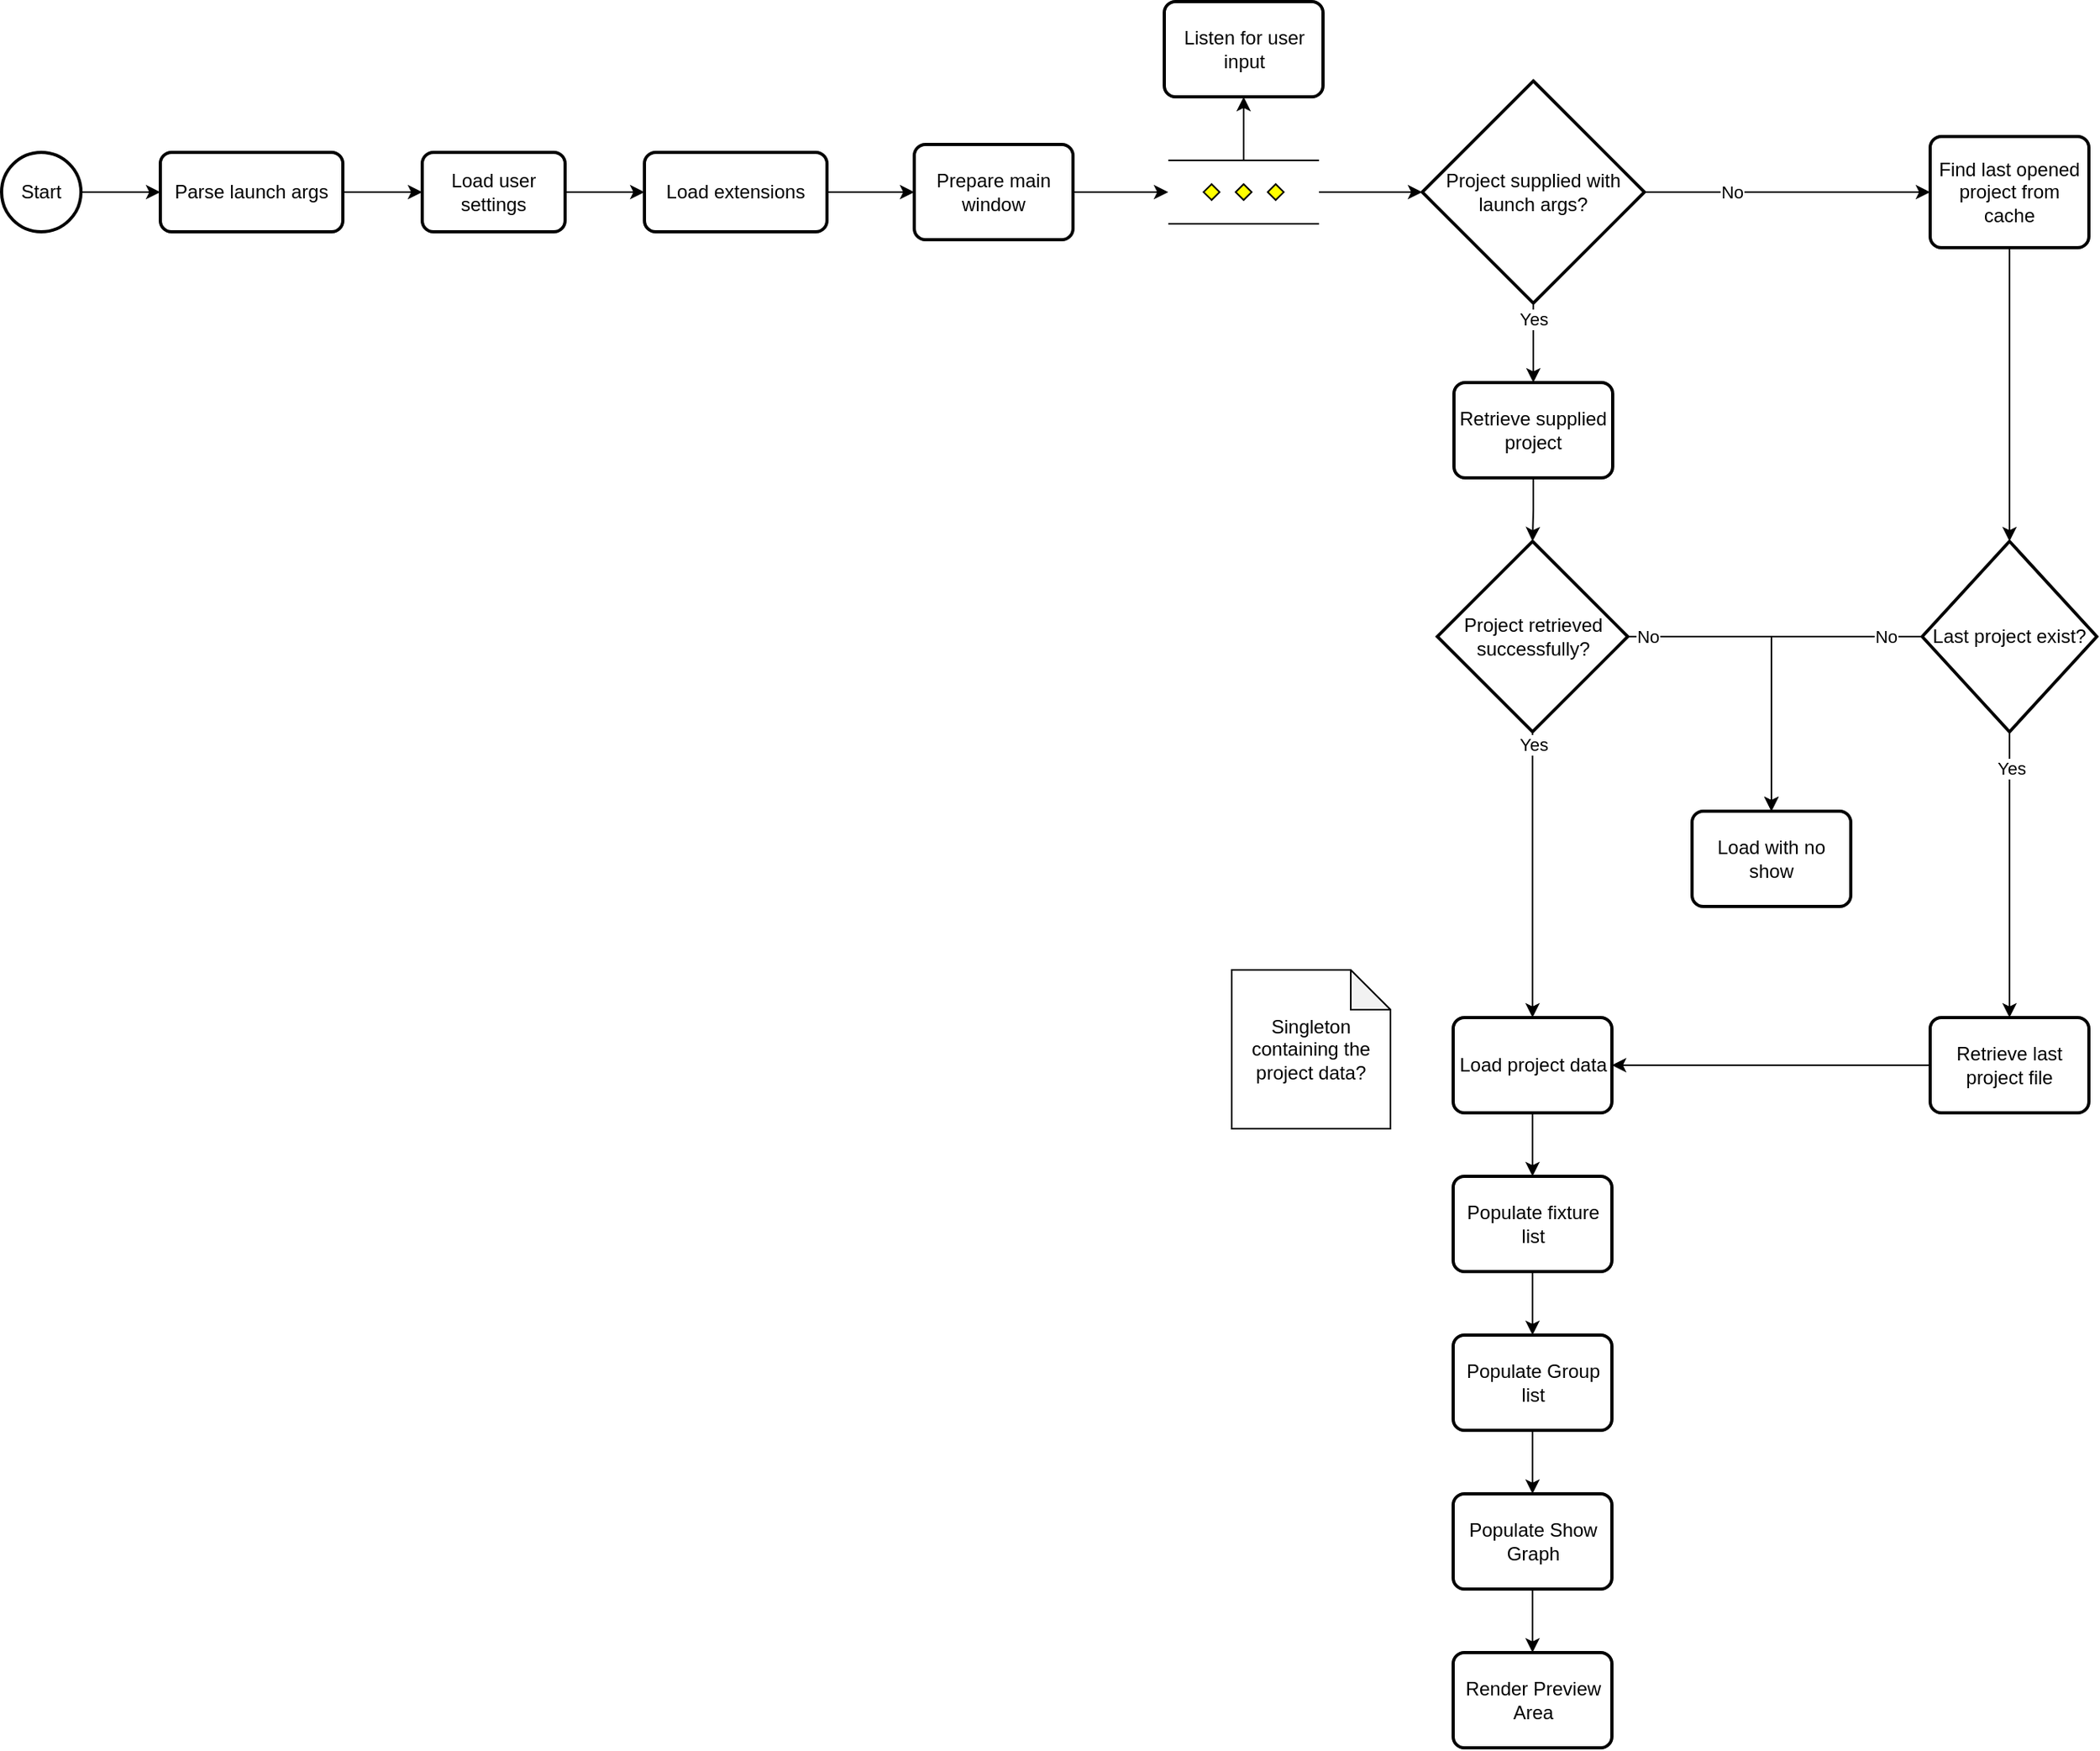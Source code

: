 <mxfile version="13.10.0" type="embed">
    <diagram id="56trYh63FOTih64Jpepy" name="Page-1">
        <mxGraphModel dx="1913" dy="790" grid="1" gridSize="10" guides="1" tooltips="1" connect="1" arrows="1" fold="1" page="1" pageScale="1" pageWidth="850" pageHeight="1100" math="0" shadow="0">
            <root>
                <mxCell id="0"/>
                <mxCell id="1" parent="0"/>
                <mxCell id="4" style="edgeStyle=orthogonalEdgeStyle;rounded=0;orthogonalLoop=1;jettySize=auto;html=1;" parent="1" source="2" target="3" edge="1">
                    <mxGeometry relative="1" as="geometry">
                        <mxPoint x="-195" y="400" as="sourcePoint"/>
                        <mxPoint x="215" y="80" as="targetPoint"/>
                    </mxGeometry>
                </mxCell>
                <mxCell id="2" value="Start" style="strokeWidth=2;html=1;shape=mxgraph.flowchart.start_2;whiteSpace=wrap;" parent="1" vertex="1">
                    <mxGeometry x="-215" y="305" width="50" height="50" as="geometry"/>
                </mxCell>
                <mxCell id="6" style="edgeStyle=orthogonalEdgeStyle;rounded=0;orthogonalLoop=1;jettySize=auto;html=1;" parent="1" source="3" target="53" edge="1">
                    <mxGeometry relative="1" as="geometry">
                        <mxPoint x="310" y="420" as="sourcePoint"/>
                        <mxPoint x="570" y="200" as="targetPoint"/>
                    </mxGeometry>
                </mxCell>
                <mxCell id="3" value="Parse launch args" style="rounded=1;whiteSpace=wrap;html=1;absoluteArcSize=1;arcSize=14;strokeWidth=2;" parent="1" vertex="1">
                    <mxGeometry x="-115" y="305" width="115" height="50" as="geometry"/>
                </mxCell>
                <mxCell id="8" style="edgeStyle=orthogonalEdgeStyle;rounded=0;orthogonalLoop=1;jettySize=auto;html=1;" parent="1" source="5" target="7" edge="1">
                    <mxGeometry relative="1" as="geometry">
                        <mxPoint x="844.5" y="250" as="sourcePoint"/>
                        <mxPoint x="884.5" y="250" as="targetPoint"/>
                    </mxGeometry>
                </mxCell>
                <mxCell id="11" value="No" style="edgeLabel;html=1;align=center;verticalAlign=middle;resizable=0;points=[];" parent="8" vertex="1" connectable="0">
                    <mxGeometry x="-0.213" y="1" relative="1" as="geometry">
                        <mxPoint x="-16.64" y="1" as="offset"/>
                    </mxGeometry>
                </mxCell>
                <mxCell id="20" style="edgeStyle=orthogonalEdgeStyle;rounded=0;orthogonalLoop=1;jettySize=auto;html=1;" parent="1" source="5" target="19" edge="1">
                    <mxGeometry relative="1" as="geometry">
                        <mxPoint x="824.5" y="400" as="sourcePoint"/>
                        <mxPoint x="834.5" y="410" as="targetPoint"/>
                    </mxGeometry>
                </mxCell>
                <mxCell id="27" value="Yes" style="edgeLabel;html=1;align=center;verticalAlign=middle;resizable=0;points=[];" parent="20" vertex="1" connectable="0">
                    <mxGeometry x="-0.753" relative="1" as="geometry">
                        <mxPoint y="3.71" as="offset"/>
                    </mxGeometry>
                </mxCell>
                <mxCell id="5" value="Project supplied with launch args?" style="strokeWidth=2;html=1;shape=mxgraph.flowchart.decision;whiteSpace=wrap;" parent="1" vertex="1">
                    <mxGeometry x="680" y="260" width="140" height="140" as="geometry"/>
                </mxCell>
                <mxCell id="10" style="edgeStyle=orthogonalEdgeStyle;rounded=0;orthogonalLoop=1;jettySize=auto;html=1;" parent="1" source="7" target="9" edge="1">
                    <mxGeometry relative="1" as="geometry">
                        <mxPoint x="1079.5" y="270" as="sourcePoint"/>
                        <mxPoint x="999.5" y="500" as="targetPoint"/>
                    </mxGeometry>
                </mxCell>
                <mxCell id="7" value="Find last opened project from cache" style="rounded=1;whiteSpace=wrap;html=1;absoluteArcSize=1;arcSize=14;strokeWidth=2;" parent="1" vertex="1">
                    <mxGeometry x="1000" y="295" width="100" height="70" as="geometry"/>
                </mxCell>
                <mxCell id="13" style="edgeStyle=orthogonalEdgeStyle;rounded=0;orthogonalLoop=1;jettySize=auto;html=1;" parent="1" source="9" target="12" edge="1">
                    <mxGeometry relative="1" as="geometry">
                        <mxPoint x="970" y="560" as="sourcePoint"/>
                        <mxPoint x="910" y="550" as="targetPoint"/>
                    </mxGeometry>
                </mxCell>
                <mxCell id="25" value="No" style="edgeLabel;html=1;align=center;verticalAlign=middle;resizable=0;points=[];" parent="13" vertex="1" connectable="0">
                    <mxGeometry x="-0.778" relative="1" as="geometry">
                        <mxPoint as="offset"/>
                    </mxGeometry>
                </mxCell>
                <mxCell id="15" style="edgeStyle=orthogonalEdgeStyle;rounded=0;orthogonalLoop=1;jettySize=auto;html=1;" parent="1" source="9" target="14" edge="1">
                    <mxGeometry relative="1" as="geometry">
                        <mxPoint x="1165" y="540" as="sourcePoint"/>
                        <mxPoint x="1215" y="600" as="targetPoint"/>
                    </mxGeometry>
                </mxCell>
                <mxCell id="26" value="Yes" style="edgeLabel;html=1;align=center;verticalAlign=middle;resizable=0;points=[];" parent="15" vertex="1" connectable="0">
                    <mxGeometry x="-0.75" y="1" relative="1" as="geometry">
                        <mxPoint as="offset"/>
                    </mxGeometry>
                </mxCell>
                <mxCell id="9" value="Last project exist?" style="strokeWidth=2;html=1;shape=mxgraph.flowchart.decision;whiteSpace=wrap;" parent="1" vertex="1">
                    <mxGeometry x="995" y="550" width="110" height="120" as="geometry"/>
                </mxCell>
                <mxCell id="12" value="Load with no show" style="rounded=1;whiteSpace=wrap;html=1;absoluteArcSize=1;arcSize=14;strokeWidth=2;" parent="1" vertex="1">
                    <mxGeometry x="850" y="720" width="100" height="60" as="geometry"/>
                </mxCell>
                <mxCell id="18" style="edgeStyle=orthogonalEdgeStyle;rounded=0;orthogonalLoop=1;jettySize=auto;html=1;" parent="1" source="14" target="16" edge="1">
                    <mxGeometry relative="1" as="geometry">
                        <mxPoint x="1230" y="840" as="sourcePoint"/>
                        <mxPoint x="1060" y="870" as="targetPoint"/>
                    </mxGeometry>
                </mxCell>
                <mxCell id="14" value="Retrieve last project file" style="rounded=1;whiteSpace=wrap;html=1;absoluteArcSize=1;arcSize=14;strokeWidth=2;" parent="1" vertex="1">
                    <mxGeometry x="1000" y="850" width="100" height="60" as="geometry"/>
                </mxCell>
                <mxCell id="32" style="edgeStyle=orthogonalEdgeStyle;rounded=0;orthogonalLoop=1;jettySize=auto;html=1;" parent="1" source="16" target="31" edge="1">
                    <mxGeometry relative="1" as="geometry"/>
                </mxCell>
                <mxCell id="16" value="Load project data" style="rounded=1;whiteSpace=wrap;html=1;absoluteArcSize=1;arcSize=14;strokeWidth=2;" parent="1" vertex="1">
                    <mxGeometry x="699.5" y="850" width="100" height="60" as="geometry"/>
                </mxCell>
                <mxCell id="22" style="edgeStyle=orthogonalEdgeStyle;rounded=0;orthogonalLoop=1;jettySize=auto;html=1;" parent="1" source="19" target="21" edge="1">
                    <mxGeometry relative="1" as="geometry">
                        <mxPoint x="874.5" y="520" as="sourcePoint"/>
                        <mxPoint x="824.5" y="550" as="targetPoint"/>
                    </mxGeometry>
                </mxCell>
                <mxCell id="19" value="Retrieve supplied project" style="rounded=1;whiteSpace=wrap;html=1;absoluteArcSize=1;arcSize=14;strokeWidth=2;" parent="1" vertex="1">
                    <mxGeometry x="700" y="450" width="100" height="60" as="geometry"/>
                </mxCell>
                <mxCell id="23" style="edgeStyle=orthogonalEdgeStyle;rounded=0;orthogonalLoop=1;jettySize=auto;html=1;" parent="1" source="21" target="12" edge="1">
                    <mxGeometry relative="1" as="geometry">
                        <mxPoint x="800" y="560" as="sourcePoint"/>
                        <mxPoint x="880" y="570" as="targetPoint"/>
                    </mxGeometry>
                </mxCell>
                <mxCell id="24" value="No" style="edgeLabel;html=1;align=center;verticalAlign=middle;resizable=0;points=[];" parent="23" vertex="1" connectable="0">
                    <mxGeometry x="-0.878" relative="1" as="geometry">
                        <mxPoint as="offset"/>
                    </mxGeometry>
                </mxCell>
                <mxCell id="28" style="edgeStyle=orthogonalEdgeStyle;rounded=0;orthogonalLoop=1;jettySize=auto;html=1;" parent="1" source="21" target="16" edge="1">
                    <mxGeometry relative="1" as="geometry">
                        <mxPoint x="670" y="730" as="sourcePoint"/>
                        <mxPoint x="680" y="800" as="targetPoint"/>
                    </mxGeometry>
                </mxCell>
                <mxCell id="29" value="Yes" style="edgeLabel;html=1;align=center;verticalAlign=middle;resizable=0;points=[];" parent="28" vertex="1" connectable="0">
                    <mxGeometry x="-0.914" relative="1" as="geometry">
                        <mxPoint as="offset"/>
                    </mxGeometry>
                </mxCell>
                <mxCell id="21" value="Project retrieved successfully?" style="strokeWidth=2;html=1;shape=mxgraph.flowchart.decision;whiteSpace=wrap;" parent="1" vertex="1">
                    <mxGeometry x="689.5" y="550" width="120" height="120" as="geometry"/>
                </mxCell>
                <mxCell id="34" style="edgeStyle=orthogonalEdgeStyle;rounded=0;orthogonalLoop=1;jettySize=auto;html=1;" parent="1" source="31" target="33" edge="1">
                    <mxGeometry relative="1" as="geometry"/>
                </mxCell>
                <mxCell id="31" value="Populate fixture list" style="rounded=1;whiteSpace=wrap;html=1;absoluteArcSize=1;arcSize=14;strokeWidth=2;" parent="1" vertex="1">
                    <mxGeometry x="699.5" y="950" width="100" height="60" as="geometry"/>
                </mxCell>
                <mxCell id="37" style="edgeStyle=orthogonalEdgeStyle;rounded=0;orthogonalLoop=1;jettySize=auto;html=1;" parent="1" source="33" target="36" edge="1">
                    <mxGeometry relative="1" as="geometry"/>
                </mxCell>
                <mxCell id="33" value="Populate Group list" style="rounded=1;whiteSpace=wrap;html=1;absoluteArcSize=1;arcSize=14;strokeWidth=2;" parent="1" vertex="1">
                    <mxGeometry x="699.5" y="1050" width="100" height="60" as="geometry"/>
                </mxCell>
                <mxCell id="35" style="edgeStyle=orthogonalEdgeStyle;rounded=0;orthogonalLoop=1;jettySize=auto;html=1;exitX=0.5;exitY=1;exitDx=0;exitDy=0;" parent="1" source="33" target="33" edge="1">
                    <mxGeometry relative="1" as="geometry"/>
                </mxCell>
                <mxCell id="50" style="edgeStyle=orthogonalEdgeStyle;rounded=0;orthogonalLoop=1;jettySize=auto;html=1;" parent="1" source="36" target="42" edge="1">
                    <mxGeometry relative="1" as="geometry"/>
                </mxCell>
                <mxCell id="36" value="Populate Show Graph" style="rounded=1;whiteSpace=wrap;html=1;absoluteArcSize=1;arcSize=14;strokeWidth=2;" parent="1" vertex="1">
                    <mxGeometry x="699.5" y="1150" width="100" height="60" as="geometry"/>
                </mxCell>
                <mxCell id="51" style="edgeStyle=orthogonalEdgeStyle;rounded=0;orthogonalLoop=1;jettySize=auto;html=1;" parent="1" source="40" target="44" edge="1">
                    <mxGeometry relative="1" as="geometry"/>
                </mxCell>
                <mxCell id="52" style="edgeStyle=orthogonalEdgeStyle;rounded=0;orthogonalLoop=1;jettySize=auto;html=1;" parent="1" source="40" target="5" edge="1">
                    <mxGeometry relative="1" as="geometry"/>
                </mxCell>
                <mxCell id="40" value="" style="verticalLabelPosition=bottom;verticalAlign=top;html=1;shape=mxgraph.flowchart.parallel_mode;pointerEvents=1" parent="1" vertex="1">
                    <mxGeometry x="520" y="310" width="95" height="40" as="geometry"/>
                </mxCell>
                <mxCell id="42" value="Render Preview Area" style="rounded=1;whiteSpace=wrap;html=1;absoluteArcSize=1;arcSize=14;strokeWidth=2;" parent="1" vertex="1">
                    <mxGeometry x="699.5" y="1250" width="100" height="60" as="geometry"/>
                </mxCell>
                <mxCell id="44" value="Listen for user input" style="rounded=1;whiteSpace=wrap;html=1;absoluteArcSize=1;arcSize=14;strokeWidth=2;" parent="1" vertex="1">
                    <mxGeometry x="517.5" y="210" width="100" height="60" as="geometry"/>
                </mxCell>
                <mxCell id="47" style="edgeStyle=orthogonalEdgeStyle;rounded=0;orthogonalLoop=1;jettySize=auto;html=1;" parent="1" source="46" target="40" edge="1">
                    <mxGeometry relative="1" as="geometry"/>
                </mxCell>
                <mxCell id="46" value="Prepare main window" style="rounded=1;whiteSpace=wrap;html=1;absoluteArcSize=1;arcSize=14;strokeWidth=2;" parent="1" vertex="1">
                    <mxGeometry x="360" y="300" width="100" height="60" as="geometry"/>
                </mxCell>
                <mxCell id="49" value="Singleton containing the project data?" style="shape=note;whiteSpace=wrap;html=1;backgroundOutline=1;darkOpacity=0.05;size=25;" parent="1" vertex="1">
                    <mxGeometry x="560" y="820" width="100" height="100" as="geometry"/>
                </mxCell>
                <mxCell id="54" style="edgeStyle=orthogonalEdgeStyle;rounded=0;orthogonalLoop=1;jettySize=auto;html=1;" parent="1" source="53" target="55" edge="1">
                    <mxGeometry relative="1" as="geometry"/>
                </mxCell>
                <mxCell id="53" value="Load user settings" style="rounded=1;whiteSpace=wrap;html=1;absoluteArcSize=1;arcSize=14;strokeWidth=2;" parent="1" vertex="1">
                    <mxGeometry x="50" y="305" width="90" height="50" as="geometry"/>
                </mxCell>
                <mxCell id="56" style="edgeStyle=orthogonalEdgeStyle;rounded=0;orthogonalLoop=1;jettySize=auto;html=1;" parent="1" source="55" target="46" edge="1">
                    <mxGeometry relative="1" as="geometry"/>
                </mxCell>
                <mxCell id="55" value="Load extensions" style="rounded=1;whiteSpace=wrap;html=1;absoluteArcSize=1;arcSize=14;strokeWidth=2;" parent="1" vertex="1">
                    <mxGeometry x="190" y="305" width="115" height="50" as="geometry"/>
                </mxCell>
            </root>
        </mxGraphModel>
    </diagram>
</mxfile>
